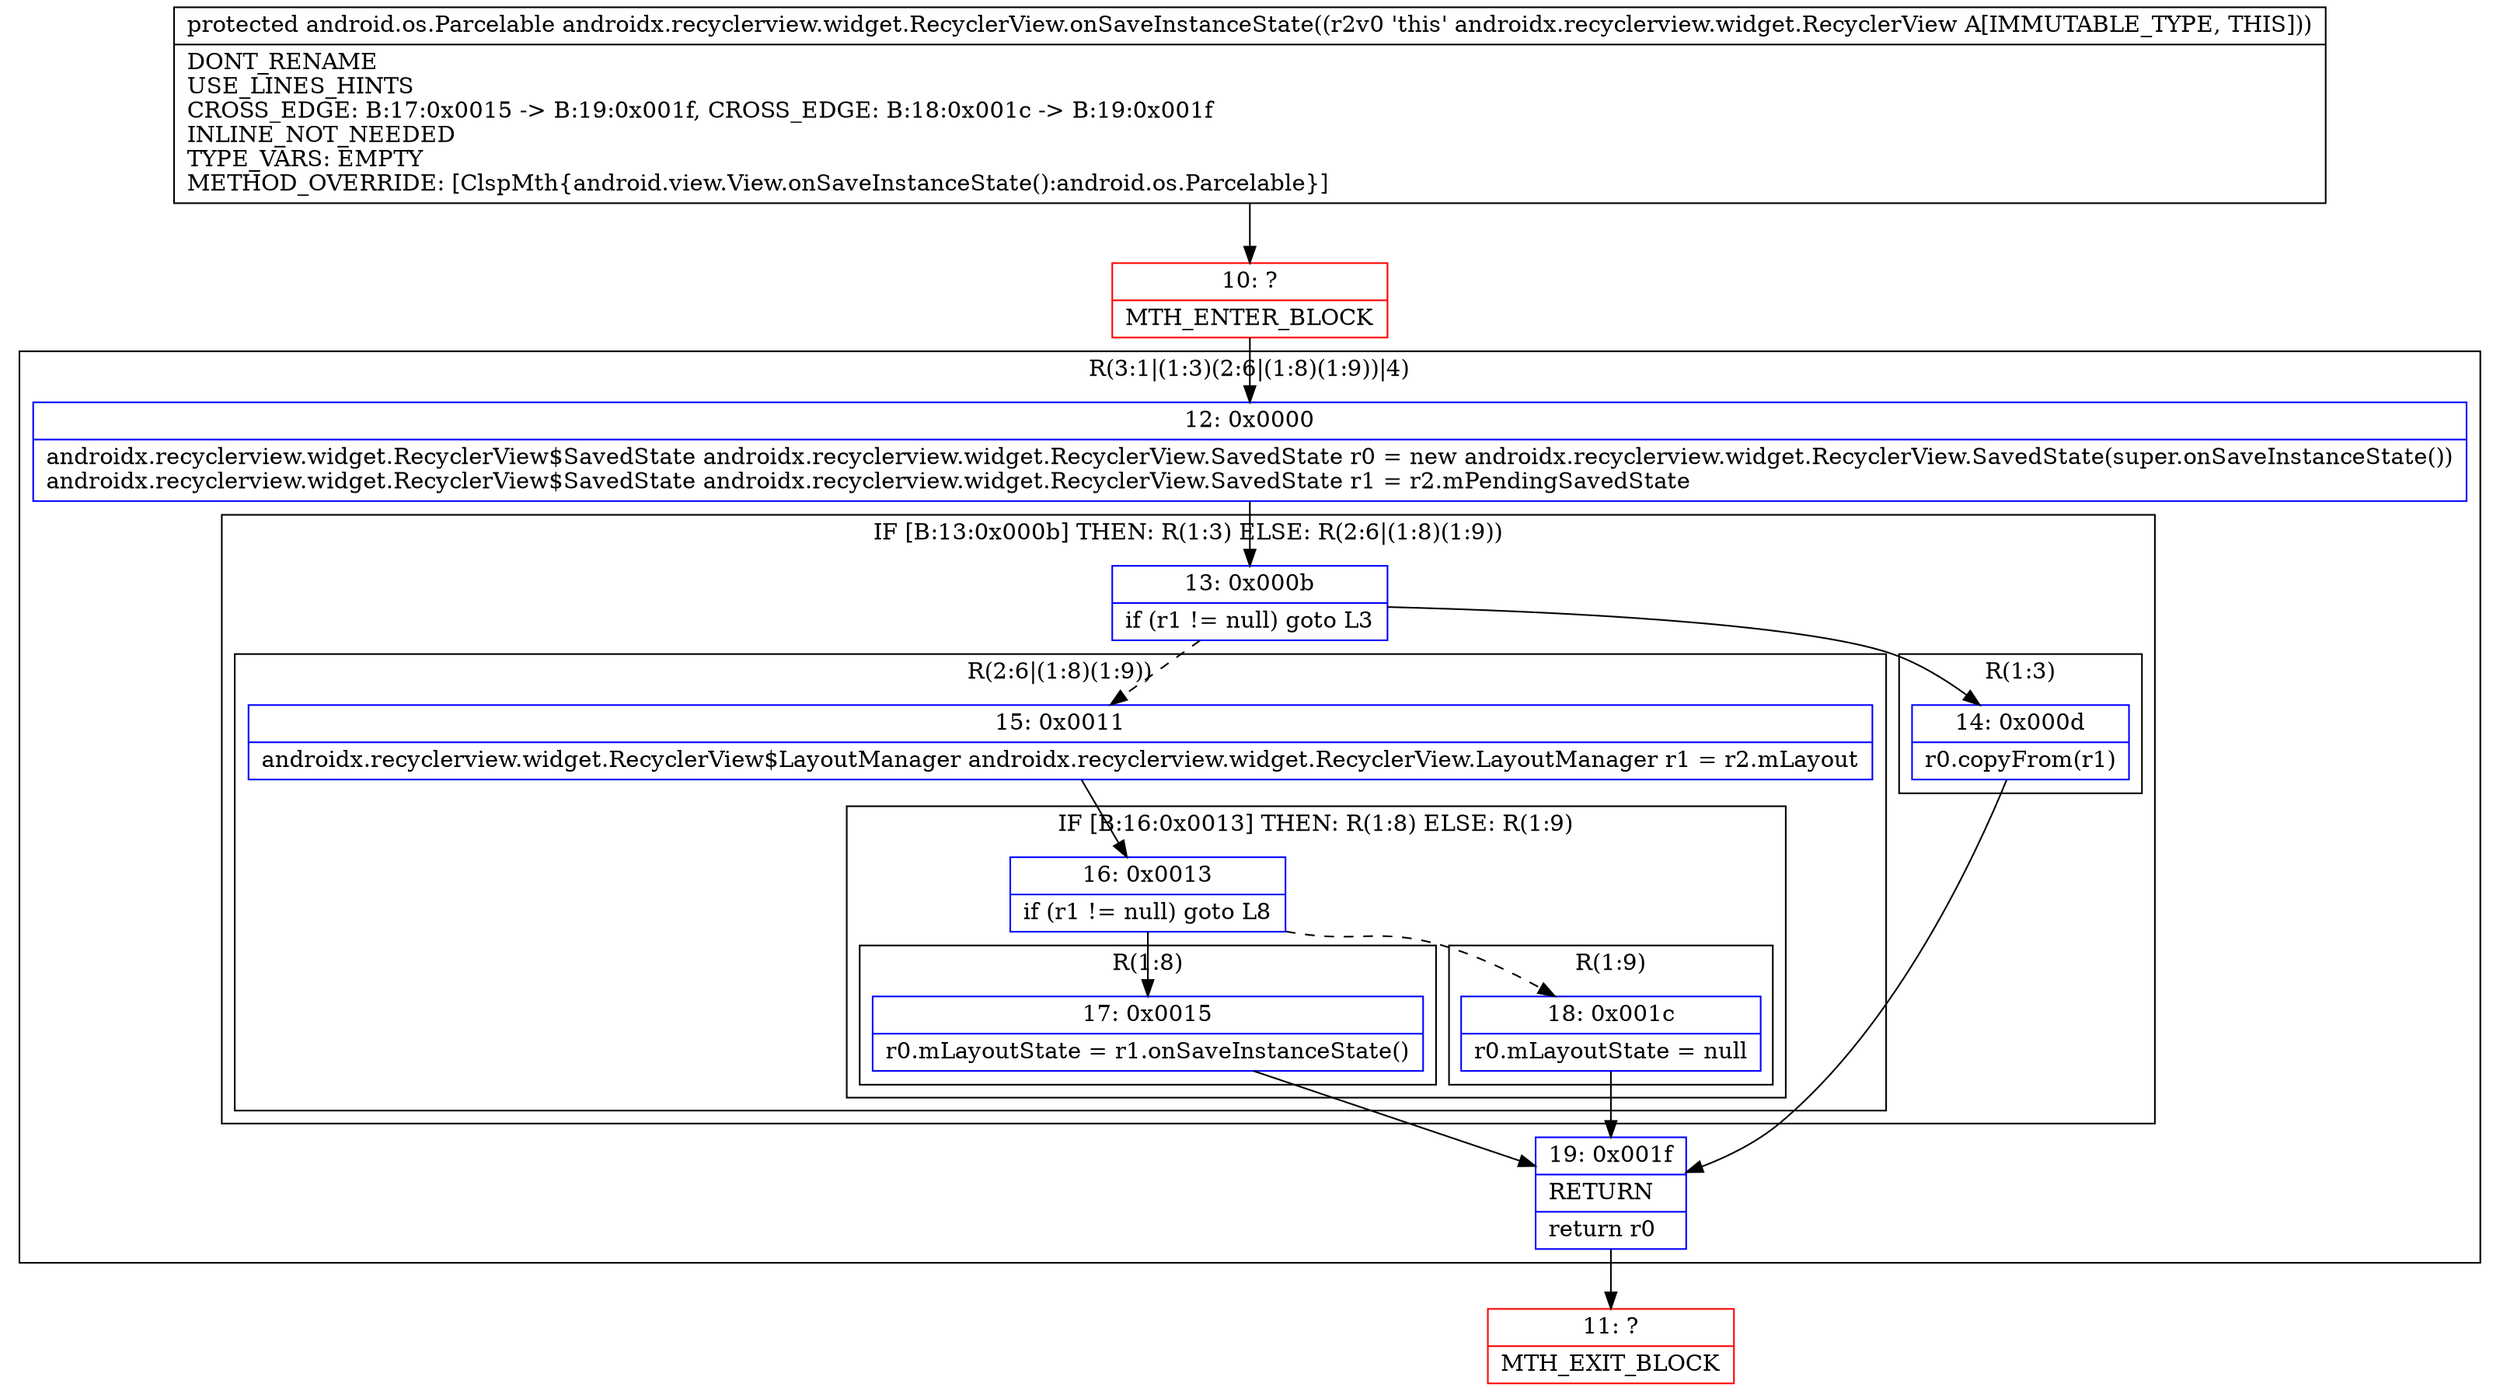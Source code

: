 digraph "CFG forandroidx.recyclerview.widget.RecyclerView.onSaveInstanceState()Landroid\/os\/Parcelable;" {
subgraph cluster_Region_1709128614 {
label = "R(3:1|(1:3)(2:6|(1:8)(1:9))|4)";
node [shape=record,color=blue];
Node_12 [shape=record,label="{12\:\ 0x0000|androidx.recyclerview.widget.RecyclerView$SavedState androidx.recyclerview.widget.RecyclerView.SavedState r0 = new androidx.recyclerview.widget.RecyclerView.SavedState(super.onSaveInstanceState())\landroidx.recyclerview.widget.RecyclerView$SavedState androidx.recyclerview.widget.RecyclerView.SavedState r1 = r2.mPendingSavedState\l}"];
subgraph cluster_IfRegion_846897567 {
label = "IF [B:13:0x000b] THEN: R(1:3) ELSE: R(2:6|(1:8)(1:9))";
node [shape=record,color=blue];
Node_13 [shape=record,label="{13\:\ 0x000b|if (r1 != null) goto L3\l}"];
subgraph cluster_Region_2098805667 {
label = "R(1:3)";
node [shape=record,color=blue];
Node_14 [shape=record,label="{14\:\ 0x000d|r0.copyFrom(r1)\l}"];
}
subgraph cluster_Region_109727824 {
label = "R(2:6|(1:8)(1:9))";
node [shape=record,color=blue];
Node_15 [shape=record,label="{15\:\ 0x0011|androidx.recyclerview.widget.RecyclerView$LayoutManager androidx.recyclerview.widget.RecyclerView.LayoutManager r1 = r2.mLayout\l}"];
subgraph cluster_IfRegion_1232944992 {
label = "IF [B:16:0x0013] THEN: R(1:8) ELSE: R(1:9)";
node [shape=record,color=blue];
Node_16 [shape=record,label="{16\:\ 0x0013|if (r1 != null) goto L8\l}"];
subgraph cluster_Region_1686468518 {
label = "R(1:8)";
node [shape=record,color=blue];
Node_17 [shape=record,label="{17\:\ 0x0015|r0.mLayoutState = r1.onSaveInstanceState()\l}"];
}
subgraph cluster_Region_786738670 {
label = "R(1:9)";
node [shape=record,color=blue];
Node_18 [shape=record,label="{18\:\ 0x001c|r0.mLayoutState = null\l}"];
}
}
}
}
Node_19 [shape=record,label="{19\:\ 0x001f|RETURN\l|return r0\l}"];
}
Node_10 [shape=record,color=red,label="{10\:\ ?|MTH_ENTER_BLOCK\l}"];
Node_11 [shape=record,color=red,label="{11\:\ ?|MTH_EXIT_BLOCK\l}"];
MethodNode[shape=record,label="{protected android.os.Parcelable androidx.recyclerview.widget.RecyclerView.onSaveInstanceState((r2v0 'this' androidx.recyclerview.widget.RecyclerView A[IMMUTABLE_TYPE, THIS]))  | DONT_RENAME\lUSE_LINES_HINTS\lCROSS_EDGE: B:17:0x0015 \-\> B:19:0x001f, CROSS_EDGE: B:18:0x001c \-\> B:19:0x001f\lINLINE_NOT_NEEDED\lTYPE_VARS: EMPTY\lMETHOD_OVERRIDE: [ClspMth\{android.view.View.onSaveInstanceState():android.os.Parcelable\}]\l}"];
MethodNode -> Node_10;Node_12 -> Node_13;
Node_13 -> Node_14;
Node_13 -> Node_15[style=dashed];
Node_14 -> Node_19;
Node_15 -> Node_16;
Node_16 -> Node_17;
Node_16 -> Node_18[style=dashed];
Node_17 -> Node_19;
Node_18 -> Node_19;
Node_19 -> Node_11;
Node_10 -> Node_12;
}

